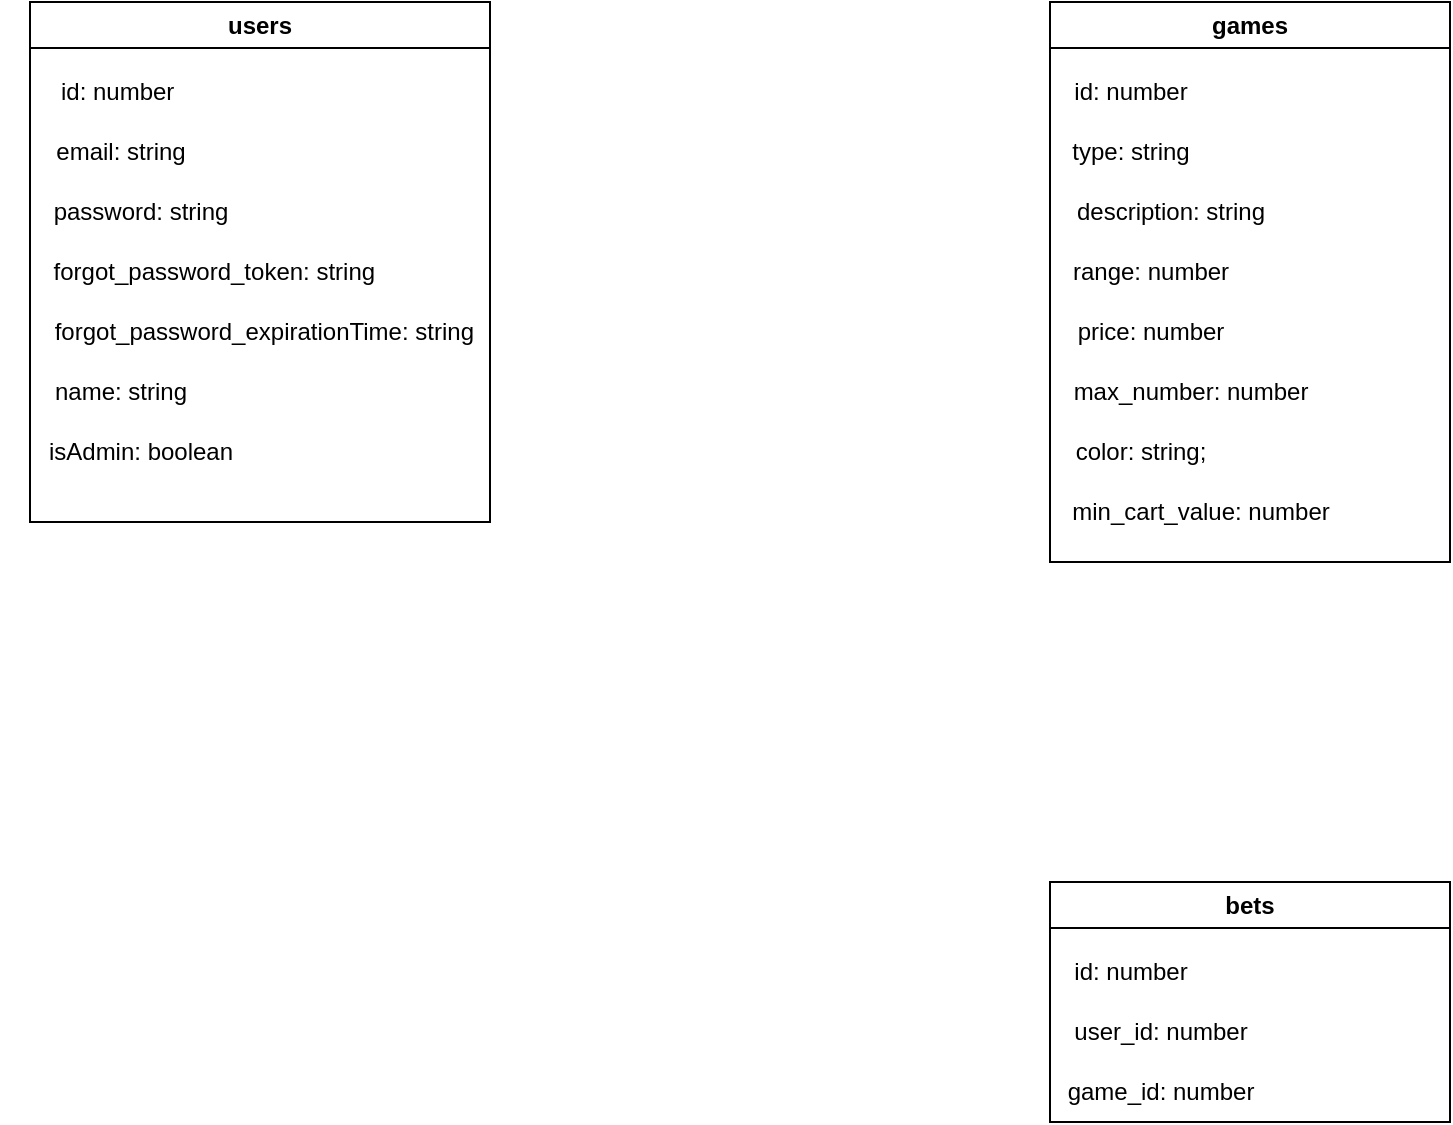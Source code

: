 <mxfile version="21.2.3" type="github">
  <diagram name="Page-1" id="9f46799a-70d6-7492-0946-bef42562c5a5">
    <mxGraphModel dx="1032" dy="521" grid="1" gridSize="10" guides="1" tooltips="1" connect="1" arrows="1" fold="1" page="1" pageScale="1" pageWidth="1100" pageHeight="850" background="none" math="0" shadow="0">
      <root>
        <mxCell id="0" />
        <mxCell id="1" parent="0" />
        <mxCell id="UWeG_iMeRHgUMjfAr7Hb-1" value="users" style="swimlane;whiteSpace=wrap;html=1;" parent="1" vertex="1">
          <mxGeometry x="40" y="80" width="230" height="260" as="geometry" />
        </mxCell>
        <mxCell id="UWeG_iMeRHgUMjfAr7Hb-2" value="&amp;nbsp; id: number" style="text;html=1;align=center;verticalAlign=middle;resizable=0;points=[];autosize=1;strokeColor=none;fillColor=none;" parent="UWeG_iMeRHgUMjfAr7Hb-1" vertex="1">
          <mxGeometry x="-5" y="30" width="90" height="30" as="geometry" />
        </mxCell>
        <mxCell id="UWeG_iMeRHgUMjfAr7Hb-4" value="password: string" style="text;html=1;align=center;verticalAlign=middle;resizable=0;points=[];autosize=1;strokeColor=none;fillColor=none;" parent="UWeG_iMeRHgUMjfAr7Hb-1" vertex="1">
          <mxGeometry y="90" width="110" height="30" as="geometry" />
        </mxCell>
        <mxCell id="UWeG_iMeRHgUMjfAr7Hb-5" value="email: string" style="text;html=1;align=center;verticalAlign=middle;resizable=0;points=[];autosize=1;strokeColor=none;fillColor=none;" parent="UWeG_iMeRHgUMjfAr7Hb-1" vertex="1">
          <mxGeometry y="60" width="90" height="30" as="geometry" />
        </mxCell>
        <mxCell id="UWeG_iMeRHgUMjfAr7Hb-32" value="&amp;nbsp; &amp;nbsp;&amp;nbsp;forgot_password_token&lt;span style=&quot;background-color: initial;&quot;&gt;: string&lt;/span&gt;" style="text;html=1;align=center;verticalAlign=middle;resizable=0;points=[];autosize=1;strokeColor=none;fillColor=none;" parent="UWeG_iMeRHgUMjfAr7Hb-1" vertex="1">
          <mxGeometry x="-15" y="120" width="200" height="30" as="geometry" />
        </mxCell>
        <mxCell id="UWeG_iMeRHgUMjfAr7Hb-55" value="&amp;nbsp; &amp;nbsp;&amp;nbsp;forgot_password_expirationTime&lt;span style=&quot;background-color: initial;&quot;&gt;: string&lt;/span&gt;" style="text;html=1;align=center;verticalAlign=middle;resizable=0;points=[];autosize=1;strokeColor=none;fillColor=none;" parent="UWeG_iMeRHgUMjfAr7Hb-1" vertex="1">
          <mxGeometry x="-15" y="150" width="250" height="30" as="geometry" />
        </mxCell>
        <mxCell id="UWeG_iMeRHgUMjfAr7Hb-56" value="name: string" style="text;html=1;align=center;verticalAlign=middle;resizable=0;points=[];autosize=1;strokeColor=none;fillColor=none;" parent="UWeG_iMeRHgUMjfAr7Hb-1" vertex="1">
          <mxGeometry y="180" width="90" height="30" as="geometry" />
        </mxCell>
        <mxCell id="KX8Yls4MQWYgz6l4JdFZ-2" value="isAdmin: boolean" style="text;html=1;align=center;verticalAlign=middle;resizable=0;points=[];autosize=1;strokeColor=none;fillColor=none;" vertex="1" parent="UWeG_iMeRHgUMjfAr7Hb-1">
          <mxGeometry y="210" width="110" height="30" as="geometry" />
        </mxCell>
        <mxCell id="UWeG_iMeRHgUMjfAr7Hb-24" value="games" style="swimlane;whiteSpace=wrap;html=1;" parent="1" vertex="1">
          <mxGeometry x="550" y="80" width="200" height="280" as="geometry" />
        </mxCell>
        <mxCell id="UWeG_iMeRHgUMjfAr7Hb-25" value="id: number" style="text;html=1;align=center;verticalAlign=middle;resizable=0;points=[];autosize=1;strokeColor=none;fillColor=none;" parent="UWeG_iMeRHgUMjfAr7Hb-24" vertex="1">
          <mxGeometry y="30" width="80" height="30" as="geometry" />
        </mxCell>
        <mxCell id="UWeG_iMeRHgUMjfAr7Hb-27" value="type: string" style="text;html=1;align=center;verticalAlign=middle;resizable=0;points=[];autosize=1;strokeColor=none;fillColor=none;" parent="UWeG_iMeRHgUMjfAr7Hb-24" vertex="1">
          <mxGeometry y="60" width="80" height="30" as="geometry" />
        </mxCell>
        <mxCell id="UWeG_iMeRHgUMjfAr7Hb-33" value="description: string" style="text;html=1;align=center;verticalAlign=middle;resizable=0;points=[];autosize=1;strokeColor=none;fillColor=none;" parent="UWeG_iMeRHgUMjfAr7Hb-24" vertex="1">
          <mxGeometry y="90" width="120" height="30" as="geometry" />
        </mxCell>
        <mxCell id="UWeG_iMeRHgUMjfAr7Hb-34" value="range: number" style="text;html=1;align=center;verticalAlign=middle;resizable=0;points=[];autosize=1;strokeColor=none;fillColor=none;" parent="UWeG_iMeRHgUMjfAr7Hb-24" vertex="1">
          <mxGeometry y="120" width="100" height="30" as="geometry" />
        </mxCell>
        <mxCell id="UWeG_iMeRHgUMjfAr7Hb-35" value="price: number" style="text;html=1;align=center;verticalAlign=middle;resizable=0;points=[];autosize=1;strokeColor=none;fillColor=none;" parent="UWeG_iMeRHgUMjfAr7Hb-24" vertex="1">
          <mxGeometry y="150" width="100" height="30" as="geometry" />
        </mxCell>
        <mxCell id="UWeG_iMeRHgUMjfAr7Hb-36" value="max_number: number" style="text;html=1;align=center;verticalAlign=middle;resizable=0;points=[];autosize=1;strokeColor=none;fillColor=none;" parent="UWeG_iMeRHgUMjfAr7Hb-24" vertex="1">
          <mxGeometry y="180" width="140" height="30" as="geometry" />
        </mxCell>
        <mxCell id="UWeG_iMeRHgUMjfAr7Hb-37" value="color: string;" style="text;html=1;align=center;verticalAlign=middle;resizable=0;points=[];autosize=1;strokeColor=none;fillColor=none;" parent="UWeG_iMeRHgUMjfAr7Hb-24" vertex="1">
          <mxGeometry y="210" width="90" height="30" as="geometry" />
        </mxCell>
        <mxCell id="UWeG_iMeRHgUMjfAr7Hb-38" value="min_cart_value: number" style="text;html=1;align=center;verticalAlign=middle;resizable=0;points=[];autosize=1;strokeColor=none;fillColor=none;" parent="UWeG_iMeRHgUMjfAr7Hb-24" vertex="1">
          <mxGeometry y="240" width="150" height="30" as="geometry" />
        </mxCell>
        <mxCell id="UWeG_iMeRHgUMjfAr7Hb-28" value="bets" style="swimlane;whiteSpace=wrap;html=1;" parent="1" vertex="1">
          <mxGeometry x="550" y="520" width="200" height="120" as="geometry" />
        </mxCell>
        <mxCell id="UWeG_iMeRHgUMjfAr7Hb-29" value="id: number" style="text;html=1;align=center;verticalAlign=middle;resizable=0;points=[];autosize=1;strokeColor=none;fillColor=none;" parent="UWeG_iMeRHgUMjfAr7Hb-28" vertex="1">
          <mxGeometry y="30" width="80" height="30" as="geometry" />
        </mxCell>
        <mxCell id="UWeG_iMeRHgUMjfAr7Hb-30" value="user_id: number" style="text;html=1;align=center;verticalAlign=middle;resizable=0;points=[];autosize=1;strokeColor=none;fillColor=none;" parent="UWeG_iMeRHgUMjfAr7Hb-28" vertex="1">
          <mxGeometry y="60" width="110" height="30" as="geometry" />
        </mxCell>
        <mxCell id="UWeG_iMeRHgUMjfAr7Hb-31" value="game_id: number" style="text;html=1;align=center;verticalAlign=middle;resizable=0;points=[];autosize=1;strokeColor=none;fillColor=none;" parent="UWeG_iMeRHgUMjfAr7Hb-28" vertex="1">
          <mxGeometry x="-5" y="90" width="120" height="30" as="geometry" />
        </mxCell>
      </root>
    </mxGraphModel>
  </diagram>
</mxfile>
